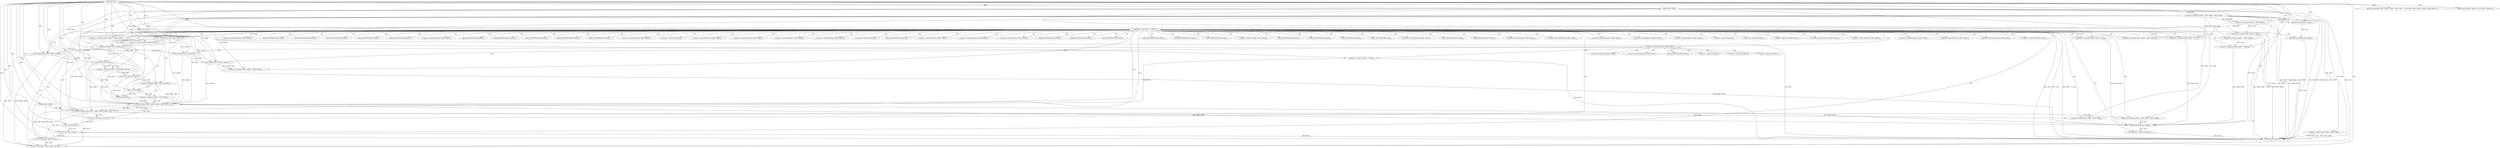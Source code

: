 digraph "FUN1" {  
"8" [label = <(METHOD,FUN1)<SUB>1</SUB>> ]
"209" [label = <(METHOD_RETURN,ANY)<SUB>1</SUB>> ]
"9" [label = <(PARAM,VAR1 *VAR2)<SUB>1</SUB>> ]
"10" [label = <(PARAM,VAR3 *VAR4)<SUB>1</SUB>> ]
"11" [label = <(PARAM,VAR5 *VAR6)<SUB>1</SUB>> ]
"14" [label = <(&lt;operator&gt;.assignment,*VAR8 = VAR4-&gt;VAR8 + VAR4-&gt;VAR9)<SUB>3</SUB>> ]
"24" [label = <(&lt;operator&gt;.assignment,*VAR11 = VAR8-&gt;VAR11)<SUB>4</SUB>> ]
"34" [label = <(&lt;operator&gt;.assignment,VAR6-&gt;VAR11 = VAR11)<SUB>10</SUB>> ]
"46" [label = <(&lt;operator&gt;.assignment,VAR6-&gt;VAR18 = VAR8-&gt;VAR19)<SUB>13</SUB>> ]
"53" [label = <(&lt;operator&gt;.assignment,VAR6-&gt;VAR20 = VAR8-&gt;VAR21)<SUB>14</SUB>> ]
"60" [label = <(&lt;operator&gt;.assignment,VAR14 = VAR8-&gt;VAR20)<SUB>15</SUB>> ]
"65" [label = <(FUN2,FUN2(VAR2, VAR11, &amp;VAR12))<SUB>17</SUB>> ]
"70" [label = <(FUN3,FUN3(VAR2, VAR11, &amp;VAR15))<SUB>18</SUB>> ]
"75" [label = <(FUN4,FUN4(VAR2, &amp;VAR4-&gt;VAR22, VAR13))<SUB>20</SUB>> ]
"104" [label = <(&lt;operator&gt;.assignment,VAR8-&gt;VAR11 = NULL)<SUB>29</SUB>> ]
"109" [label = <(&lt;operator&gt;.assignment,VAR8-&gt;VAR19 = NULL)<SUB>30</SUB>> ]
"114" [label = <(&lt;operator&gt;.assignment,VAR8-&gt;VAR20 = VAR8-&gt;VAR21)<SUB>31</SUB>> ]
"121" [label = <(&lt;operator&gt;.assignment,VAR17 = FUN6(VAR2, VAR11))<SUB>33</SUB>> ]
"138" [label = <(FUN8,FUN8(VAR2))<SUB>41</SUB>> ]
"140" [label = <(BLOCK,{
		FUN9(VAR2, VAR4-&gt;VAR25, &amp;VAR12, VAR8-&gt;VAR23...,{
		FUN9(VAR2, VAR4-&gt;VAR25, &amp;VAR12, VAR8-&gt;VAR23...)<SUB>42</SUB>> ]
"172" [label = <(FUN12,FUN12(VAR2, VAR17))<SUB>47</SUB>> ]
"175" [label = <(FUN13,FUN13(VAR2))<SUB>48</SUB>> ]
"177" [label = <(BLOCK,{
		FUN14(VAR2, VAR30);
		
		
	},{
		FUN14(VAR2, VAR30);
		
		
	})<SUB>49</SUB>> ]
"181" [label = <(FUN15,FUN15(VAR2, VAR4-&gt;VAR25))<SUB>55</SUB>> ]
"186" [label = <(FUN16,FUN16(VAR2, &amp;VAR4-&gt;VAR22, VAR13))<SUB>57</SUB>> ]
"193" [label = <(&lt;operator&gt;.assignment,VAR8 = VAR4-&gt;VAR8 + VAR4-&gt;VAR9)<SUB>59</SUB>> ]
"202" [label = <(&lt;operator&gt;.assignment,VAR8-&gt;VAR20 = VAR14)<SUB>60</SUB>> ]
"207" [label = <(RETURN,return VAR8;,return VAR8;)<SUB>62</SUB>> ]
"40" [label = <(&lt;operator&gt;.equals,VAR11 == NULL)<SUB>11</SUB>> ]
"127" [label = <(&lt;operator&gt;.logicalAnd,VAR8-&gt;VAR23 &amp;&amp; !VAR17)<SUB>35</SUB>> ]
"141" [label = <(FUN9,FUN9(VAR2, VAR4-&gt;VAR25, &amp;VAR12, VAR8-&gt;VAR23, VA...)<SUB>43</SUB>> ]
"161" [label = <(FUN10,FUN10(VAR2, VAR4, VAR11, VAR6-&gt;VAR18, &amp;VAR29, 1))<SUB>44</SUB>> ]
"178" [label = <(FUN14,FUN14(VAR2, VAR30))<SUB>50</SUB>> ]
"208" [label = <(IDENTIFIER,VAR8,return VAR8;)<SUB>62</SUB>> ]
"16" [label = <(&lt;operator&gt;.addition,VAR4-&gt;VAR8 + VAR4-&gt;VAR9)<SUB>3</SUB>> ]
"44" [label = <(RETURN,return VAR8;,return VAR8;)<SUB>12</SUB>> ]
"87" [label = <(&lt;operator&gt;.assignment,VAR12 = VAR24)<SUB>23</SUB>> ]
"123" [label = <(FUN6,FUN6(VAR2, VAR11))<SUB>33</SUB>> ]
"134" [label = <(&lt;operator&gt;.assignment,VAR17 = FUN7(VAR2))<SUB>37</SUB>> ]
"195" [label = <(&lt;operator&gt;.addition,VAR4-&gt;VAR8 + VAR4-&gt;VAR9)<SUB>59</SUB>> ]
"45" [label = <(IDENTIFIER,VAR8,return VAR8;)<SUB>12</SUB>> ]
"92" [label = <(FUN5,FUN5(&amp;VAR12, &amp;VAR15))<SUB>26</SUB>> ]
"97" [label = <(FUN5,FUN5(&amp;VAR12, &amp;VAR8-&gt;VAR21))<SUB>27</SUB>> ]
"131" [label = <(&lt;operator&gt;.logicalNot,!VAR17)<SUB>35</SUB>> ]
"136" [label = <(FUN7,FUN7(VAR2))<SUB>37</SUB>> ]
"47" [label = <(&lt;operator&gt;.indirectFieldAccess,VAR6-&gt;VAR18)<SUB>13</SUB>> ]
"50" [label = <(&lt;operator&gt;.indirectFieldAccess,VAR8-&gt;VAR19)<SUB>13</SUB>> ]
"54" [label = <(&lt;operator&gt;.indirectFieldAccess,VAR6-&gt;VAR20)<SUB>14</SUB>> ]
"57" [label = <(&lt;operator&gt;.indirectFieldAccess,VAR8-&gt;VAR21)<SUB>14</SUB>> ]
"62" [label = <(&lt;operator&gt;.indirectFieldAccess,VAR8-&gt;VAR20)<SUB>15</SUB>> ]
"68" [label = <(&lt;operator&gt;.addressOf,&amp;VAR12)<SUB>17</SUB>> ]
"73" [label = <(&lt;operator&gt;.addressOf,&amp;VAR15)<SUB>18</SUB>> ]
"77" [label = <(&lt;operator&gt;.addressOf,&amp;VAR4-&gt;VAR22)<SUB>20</SUB>> ]
"83" [label = <(&lt;operator&gt;.indirectFieldAccess,VAR8-&gt;VAR23)<SUB>22</SUB>> ]
"105" [label = <(&lt;operator&gt;.indirectFieldAccess,VAR8-&gt;VAR11)<SUB>29</SUB>> ]
"110" [label = <(&lt;operator&gt;.indirectFieldAccess,VAR8-&gt;VAR19)<SUB>30</SUB>> ]
"115" [label = <(&lt;operator&gt;.indirectFieldAccess,VAR8-&gt;VAR20)<SUB>31</SUB>> ]
"118" [label = <(&lt;operator&gt;.indirectFieldAccess,VAR8-&gt;VAR21)<SUB>31</SUB>> ]
"183" [label = <(&lt;operator&gt;.indirectFieldAccess,VAR4-&gt;VAR25)<SUB>55</SUB>> ]
"188" [label = <(&lt;operator&gt;.addressOf,&amp;VAR4-&gt;VAR22)<SUB>57</SUB>> ]
"203" [label = <(&lt;operator&gt;.indirectFieldAccess,VAR8-&gt;VAR20)<SUB>60</SUB>> ]
"49" [label = <(FIELD_IDENTIFIER,VAR18,VAR18)<SUB>13</SUB>> ]
"52" [label = <(FIELD_IDENTIFIER,VAR19,VAR19)<SUB>13</SUB>> ]
"56" [label = <(FIELD_IDENTIFIER,VAR20,VAR20)<SUB>14</SUB>> ]
"59" [label = <(FIELD_IDENTIFIER,VAR21,VAR21)<SUB>14</SUB>> ]
"64" [label = <(FIELD_IDENTIFIER,VAR20,VAR20)<SUB>15</SUB>> ]
"78" [label = <(&lt;operator&gt;.indirectFieldAccess,VAR4-&gt;VAR22)<SUB>20</SUB>> ]
"85" [label = <(FIELD_IDENTIFIER,VAR23,VAR23)<SUB>22</SUB>> ]
"107" [label = <(FIELD_IDENTIFIER,VAR11,VAR11)<SUB>29</SUB>> ]
"112" [label = <(FIELD_IDENTIFIER,VAR19,VAR19)<SUB>30</SUB>> ]
"117" [label = <(FIELD_IDENTIFIER,VAR20,VAR20)<SUB>31</SUB>> ]
"120" [label = <(FIELD_IDENTIFIER,VAR21,VAR21)<SUB>31</SUB>> ]
"128" [label = <(&lt;operator&gt;.indirectFieldAccess,VAR8-&gt;VAR23)<SUB>35</SUB>> ]
"143" [label = <(&lt;operator&gt;.indirectFieldAccess,VAR4-&gt;VAR25)<SUB>43</SUB>> ]
"146" [label = <(&lt;operator&gt;.addressOf,&amp;VAR12)<SUB>43</SUB>> ]
"148" [label = <(&lt;operator&gt;.indirectFieldAccess,VAR8-&gt;VAR23)<SUB>43</SUB>> ]
"152" [label = <(&lt;operator&gt;.indirectFieldAccess,VAR8-&gt;VAR26)<SUB>43</SUB>> ]
"155" [label = <(&lt;operator&gt;.addressOf,&amp;VAR8-&gt;VAR27.VAR28)<SUB>43</SUB>> ]
"165" [label = <(&lt;operator&gt;.indirectFieldAccess,VAR6-&gt;VAR18)<SUB>44</SUB>> ]
"168" [label = <(&lt;operator&gt;.addressOf,&amp;VAR29)<SUB>44</SUB>> ]
"185" [label = <(FIELD_IDENTIFIER,VAR25,VAR25)<SUB>55</SUB>> ]
"189" [label = <(&lt;operator&gt;.indirectFieldAccess,VAR4-&gt;VAR22)<SUB>57</SUB>> ]
"196" [label = <(&lt;operator&gt;.indirectFieldAccess,VAR4-&gt;VAR8)<SUB>59</SUB>> ]
"199" [label = <(&lt;operator&gt;.indirectFieldAccess,VAR4-&gt;VAR9)<SUB>59</SUB>> ]
"205" [label = <(FIELD_IDENTIFIER,VAR20,VAR20)<SUB>60</SUB>> ]
"80" [label = <(FIELD_IDENTIFIER,VAR22,VAR22)<SUB>20</SUB>> ]
"130" [label = <(FIELD_IDENTIFIER,VAR23,VAR23)<SUB>35</SUB>> ]
"145" [label = <(FIELD_IDENTIFIER,VAR25,VAR25)<SUB>43</SUB>> ]
"150" [label = <(FIELD_IDENTIFIER,VAR23,VAR23)<SUB>43</SUB>> ]
"154" [label = <(FIELD_IDENTIFIER,VAR26,VAR26)<SUB>43</SUB>> ]
"156" [label = <(&lt;operator&gt;.fieldAccess,VAR8-&gt;VAR27.VAR28)<SUB>43</SUB>> ]
"167" [label = <(FIELD_IDENTIFIER,VAR18,VAR18)<SUB>44</SUB>> ]
"191" [label = <(FIELD_IDENTIFIER,VAR22,VAR22)<SUB>57</SUB>> ]
"198" [label = <(FIELD_IDENTIFIER,VAR8,VAR8)<SUB>59</SUB>> ]
"201" [label = <(FIELD_IDENTIFIER,VAR9,VAR9)<SUB>59</SUB>> ]
"93" [label = <(&lt;operator&gt;.addressOf,&amp;VAR12)<SUB>26</SUB>> ]
"95" [label = <(&lt;operator&gt;.addressOf,&amp;VAR15)<SUB>26</SUB>> ]
"98" [label = <(&lt;operator&gt;.addressOf,&amp;VAR12)<SUB>27</SUB>> ]
"100" [label = <(&lt;operator&gt;.addressOf,&amp;VAR8-&gt;VAR21)<SUB>27</SUB>> ]
"157" [label = <(&lt;operator&gt;.indirectFieldAccess,VAR8-&gt;VAR27)<SUB>43</SUB>> ]
"160" [label = <(FIELD_IDENTIFIER,VAR28,VAR28)<SUB>43</SUB>> ]
"101" [label = <(&lt;operator&gt;.indirectFieldAccess,VAR8-&gt;VAR21)<SUB>27</SUB>> ]
"159" [label = <(FIELD_IDENTIFIER,VAR27,VAR27)<SUB>43</SUB>> ]
"103" [label = <(FIELD_IDENTIFIER,VAR21,VAR21)<SUB>27</SUB>> ]
  "44" -> "209"  [ label = "DDG: &lt;RET&gt;"] 
  "207" -> "209"  [ label = "DDG: &lt;RET&gt;"] 
  "9" -> "209"  [ label = "DDG: VAR2"] 
  "10" -> "209"  [ label = "DDG: VAR4"] 
  "11" -> "209"  [ label = "DDG: VAR6"] 
  "14" -> "209"  [ label = "DDG: VAR8"] 
  "16" -> "209"  [ label = "DDG: VAR4-&gt;VAR8"] 
  "16" -> "209"  [ label = "DDG: VAR4-&gt;VAR9"] 
  "14" -> "209"  [ label = "DDG: VAR4-&gt;VAR8 + VAR4-&gt;VAR9"] 
  "14" -> "209"  [ label = "DDG: *VAR8 = VAR4-&gt;VAR8 + VAR4-&gt;VAR9"] 
  "24" -> "209"  [ label = "DDG: VAR8-&gt;VAR11"] 
  "24" -> "209"  [ label = "DDG: *VAR11 = VAR8-&gt;VAR11"] 
  "34" -> "209"  [ label = "DDG: VAR6-&gt;VAR11"] 
  "34" -> "209"  [ label = "DDG: VAR6-&gt;VAR11 = VAR11"] 
  "40" -> "209"  [ label = "DDG: VAR11"] 
  "40" -> "209"  [ label = "DDG: NULL"] 
  "40" -> "209"  [ label = "DDG: VAR11 == NULL"] 
  "178" -> "209"  [ label = "DDG: VAR30"] 
  "87" -> "209"  [ label = "DDG: VAR24"] 
  "8" -> "9"  [ label = "DDG: "] 
  "8" -> "10"  [ label = "DDG: "] 
  "8" -> "11"  [ label = "DDG: "] 
  "10" -> "14"  [ label = "DDG: VAR4"] 
  "14" -> "24"  [ label = "DDG: VAR8"] 
  "24" -> "34"  [ label = "DDG: VAR11"] 
  "8" -> "34"  [ label = "DDG: "] 
  "14" -> "46"  [ label = "DDG: VAR8"] 
  "14" -> "53"  [ label = "DDG: VAR8"] 
  "14" -> "60"  [ label = "DDG: VAR8"] 
  "40" -> "104"  [ label = "DDG: NULL"] 
  "8" -> "104"  [ label = "DDG: "] 
  "8" -> "109"  [ label = "DDG: "] 
  "40" -> "109"  [ label = "DDG: NULL"] 
  "14" -> "114"  [ label = "DDG: VAR8"] 
  "97" -> "114"  [ label = "DDG: &amp;VAR8-&gt;VAR21"] 
  "123" -> "121"  [ label = "DDG: VAR2"] 
  "123" -> "121"  [ label = "DDG: VAR11"] 
  "8" -> "140"  [ label = "DDG: "] 
  "8" -> "177"  [ label = "DDG: "] 
  "161" -> "193"  [ label = "DDG: VAR4"] 
  "10" -> "193"  [ label = "DDG: VAR4"] 
  "60" -> "202"  [ label = "DDG: VAR14"] 
  "8" -> "202"  [ label = "DDG: "] 
  "208" -> "207"  [ label = "DDG: VAR8"] 
  "9" -> "65"  [ label = "DDG: VAR2"] 
  "8" -> "65"  [ label = "DDG: "] 
  "40" -> "65"  [ label = "DDG: VAR11"] 
  "65" -> "70"  [ label = "DDG: VAR2"] 
  "8" -> "70"  [ label = "DDG: "] 
  "65" -> "70"  [ label = "DDG: VAR11"] 
  "70" -> "75"  [ label = "DDG: VAR2"] 
  "8" -> "75"  [ label = "DDG: "] 
  "10" -> "75"  [ label = "DDG: VAR4"] 
  "123" -> "138"  [ label = "DDG: VAR2"] 
  "136" -> "138"  [ label = "DDG: VAR2"] 
  "8" -> "138"  [ label = "DDG: "] 
  "161" -> "172"  [ label = "DDG: VAR2"] 
  "8" -> "172"  [ label = "DDG: "] 
  "141" -> "172"  [ label = "DDG: VAR17"] 
  "172" -> "175"  [ label = "DDG: VAR2"] 
  "8" -> "175"  [ label = "DDG: "] 
  "178" -> "181"  [ label = "DDG: VAR2"] 
  "8" -> "181"  [ label = "DDG: "] 
  "141" -> "181"  [ label = "DDG: VAR4-&gt;VAR25"] 
  "161" -> "181"  [ label = "DDG: VAR4"] 
  "181" -> "186"  [ label = "DDG: VAR2"] 
  "8" -> "186"  [ label = "DDG: "] 
  "75" -> "186"  [ label = "DDG: &amp;VAR4-&gt;VAR22"] 
  "10" -> "186"  [ label = "DDG: VAR4"] 
  "161" -> "186"  [ label = "DDG: VAR4"] 
  "75" -> "186"  [ label = "DDG: VAR13"] 
  "193" -> "208"  [ label = "DDG: VAR8"] 
  "141" -> "208"  [ label = "DDG: VAR8-&gt;VAR23"] 
  "202" -> "208"  [ label = "DDG: VAR8-&gt;VAR20"] 
  "109" -> "208"  [ label = "DDG: VAR8-&gt;VAR19"] 
  "141" -> "208"  [ label = "DDG: VAR8-&gt;VAR26"] 
  "104" -> "208"  [ label = "DDG: VAR8-&gt;VAR11"] 
  "8" -> "208"  [ label = "DDG: "] 
  "14" -> "208"  [ label = "DDG: VAR8"] 
  "97" -> "208"  [ label = "DDG: &amp;VAR8-&gt;VAR21"] 
  "10" -> "16"  [ label = "DDG: VAR4"] 
  "8" -> "40"  [ label = "DDG: "] 
  "24" -> "40"  [ label = "DDG: VAR11"] 
  "45" -> "44"  [ label = "DDG: VAR8"] 
  "8" -> "87"  [ label = "DDG: "] 
  "75" -> "123"  [ label = "DDG: VAR2"] 
  "8" -> "123"  [ label = "DDG: "] 
  "70" -> "123"  [ label = "DDG: VAR11"] 
  "14" -> "127"  [ label = "DDG: VAR8"] 
  "131" -> "127"  [ label = "DDG: VAR17"] 
  "136" -> "134"  [ label = "DDG: VAR2"] 
  "138" -> "141"  [ label = "DDG: VAR2"] 
  "8" -> "141"  [ label = "DDG: "] 
  "10" -> "141"  [ label = "DDG: VAR4"] 
  "65" -> "141"  [ label = "DDG: &amp;VAR12"] 
  "97" -> "141"  [ label = "DDG: &amp;VAR12"] 
  "87" -> "141"  [ label = "DDG: VAR12"] 
  "92" -> "141"  [ label = "DDG: &amp;VAR12"] 
  "14" -> "141"  [ label = "DDG: VAR8"] 
  "127" -> "141"  [ label = "DDG: VAR8-&gt;VAR23"] 
  "121" -> "141"  [ label = "DDG: VAR17"] 
  "131" -> "141"  [ label = "DDG: VAR17"] 
  "134" -> "141"  [ label = "DDG: VAR17"] 
  "141" -> "161"  [ label = "DDG: VAR2"] 
  "8" -> "161"  [ label = "DDG: "] 
  "10" -> "161"  [ label = "DDG: VAR4"] 
  "141" -> "161"  [ label = "DDG: VAR4-&gt;VAR25"] 
  "123" -> "161"  [ label = "DDG: VAR11"] 
  "11" -> "161"  [ label = "DDG: VAR6"] 
  "46" -> "161"  [ label = "DDG: VAR6-&gt;VAR18"] 
  "175" -> "178"  [ label = "DDG: VAR2"] 
  "8" -> "178"  [ label = "DDG: "] 
  "161" -> "195"  [ label = "DDG: VAR4"] 
  "10" -> "195"  [ label = "DDG: VAR4"] 
  "14" -> "45"  [ label = "DDG: VAR8"] 
  "8" -> "45"  [ label = "DDG: "] 
  "121" -> "131"  [ label = "DDG: VAR17"] 
  "8" -> "131"  [ label = "DDG: "] 
  "65" -> "92"  [ label = "DDG: &amp;VAR12"] 
  "8" -> "92"  [ label = "DDG: "] 
  "70" -> "92"  [ label = "DDG: &amp;VAR15"] 
  "92" -> "97"  [ label = "DDG: &amp;VAR12"] 
  "8" -> "97"  [ label = "DDG: "] 
  "65" -> "97"  [ label = "DDG: &amp;VAR12"] 
  "14" -> "97"  [ label = "DDG: VAR8"] 
  "123" -> "136"  [ label = "DDG: VAR2"] 
  "8" -> "136"  [ label = "DDG: "] 
  "40" -> "107"  [ label = "CDG: "] 
  "40" -> "115"  [ label = "CDG: "] 
  "40" -> "68"  [ label = "CDG: "] 
  "40" -> "60"  [ label = "CDG: "] 
  "40" -> "73"  [ label = "CDG: "] 
  "40" -> "167"  [ label = "CDG: "] 
  "40" -> "77"  [ label = "CDG: "] 
  "40" -> "64"  [ label = "CDG: "] 
  "40" -> "188"  [ label = "CDG: "] 
  "40" -> "57"  [ label = "CDG: "] 
  "40" -> "120"  [ label = "CDG: "] 
  "40" -> "75"  [ label = "CDG: "] 
  "40" -> "154"  [ label = "CDG: "] 
  "40" -> "52"  [ label = "CDG: "] 
  "40" -> "145"  [ label = "CDG: "] 
  "40" -> "146"  [ label = "CDG: "] 
  "40" -> "128"  [ label = "CDG: "] 
  "40" -> "161"  [ label = "CDG: "] 
  "40" -> "114"  [ label = "CDG: "] 
  "40" -> "85"  [ label = "CDG: "] 
  "40" -> "178"  [ label = "CDG: "] 
  "40" -> "196"  [ label = "CDG: "] 
  "40" -> "56"  [ label = "CDG: "] 
  "40" -> "150"  [ label = "CDG: "] 
  "40" -> "185"  [ label = "CDG: "] 
  "40" -> "104"  [ label = "CDG: "] 
  "40" -> "198"  [ label = "CDG: "] 
  "40" -> "189"  [ label = "CDG: "] 
  "40" -> "121"  [ label = "CDG: "] 
  "40" -> "168"  [ label = "CDG: "] 
  "40" -> "50"  [ label = "CDG: "] 
  "40" -> "59"  [ label = "CDG: "] 
  "40" -> "112"  [ label = "CDG: "] 
  "40" -> "44"  [ label = "CDG: "] 
  "40" -> "138"  [ label = "CDG: "] 
  "40" -> "181"  [ label = "CDG: "] 
  "40" -> "191"  [ label = "CDG: "] 
  "40" -> "195"  [ label = "CDG: "] 
  "40" -> "148"  [ label = "CDG: "] 
  "40" -> "54"  [ label = "CDG: "] 
  "40" -> "207"  [ label = "CDG: "] 
  "40" -> "80"  [ label = "CDG: "] 
  "40" -> "152"  [ label = "CDG: "] 
  "40" -> "130"  [ label = "CDG: "] 
  "40" -> "118"  [ label = "CDG: "] 
  "40" -> "70"  [ label = "CDG: "] 
  "40" -> "127"  [ label = "CDG: "] 
  "40" -> "155"  [ label = "CDG: "] 
  "40" -> "186"  [ label = "CDG: "] 
  "40" -> "202"  [ label = "CDG: "] 
  "40" -> "201"  [ label = "CDG: "] 
  "40" -> "205"  [ label = "CDG: "] 
  "40" -> "47"  [ label = "CDG: "] 
  "40" -> "160"  [ label = "CDG: "] 
  "40" -> "141"  [ label = "CDG: "] 
  "40" -> "49"  [ label = "CDG: "] 
  "40" -> "183"  [ label = "CDG: "] 
  "40" -> "46"  [ label = "CDG: "] 
  "40" -> "193"  [ label = "CDG: "] 
  "40" -> "123"  [ label = "CDG: "] 
  "40" -> "65"  [ label = "CDG: "] 
  "40" -> "157"  [ label = "CDG: "] 
  "40" -> "159"  [ label = "CDG: "] 
  "40" -> "143"  [ label = "CDG: "] 
  "40" -> "199"  [ label = "CDG: "] 
  "40" -> "83"  [ label = "CDG: "] 
  "40" -> "105"  [ label = "CDG: "] 
  "40" -> "53"  [ label = "CDG: "] 
  "40" -> "165"  [ label = "CDG: "] 
  "40" -> "110"  [ label = "CDG: "] 
  "40" -> "117"  [ label = "CDG: "] 
  "40" -> "175"  [ label = "CDG: "] 
  "40" -> "203"  [ label = "CDG: "] 
  "40" -> "156"  [ label = "CDG: "] 
  "40" -> "78"  [ label = "CDG: "] 
  "40" -> "109"  [ label = "CDG: "] 
  "40" -> "62"  [ label = "CDG: "] 
  "40" -> "172"  [ label = "CDG: "] 
  "83" -> "98"  [ label = "CDG: "] 
  "83" -> "103"  [ label = "CDG: "] 
  "83" -> "95"  [ label = "CDG: "] 
  "83" -> "92"  [ label = "CDG: "] 
  "83" -> "87"  [ label = "CDG: "] 
  "83" -> "97"  [ label = "CDG: "] 
  "83" -> "93"  [ label = "CDG: "] 
  "83" -> "101"  [ label = "CDG: "] 
  "83" -> "100"  [ label = "CDG: "] 
  "127" -> "136"  [ label = "CDG: "] 
  "127" -> "134"  [ label = "CDG: "] 
  "128" -> "131"  [ label = "CDG: "] 
}
